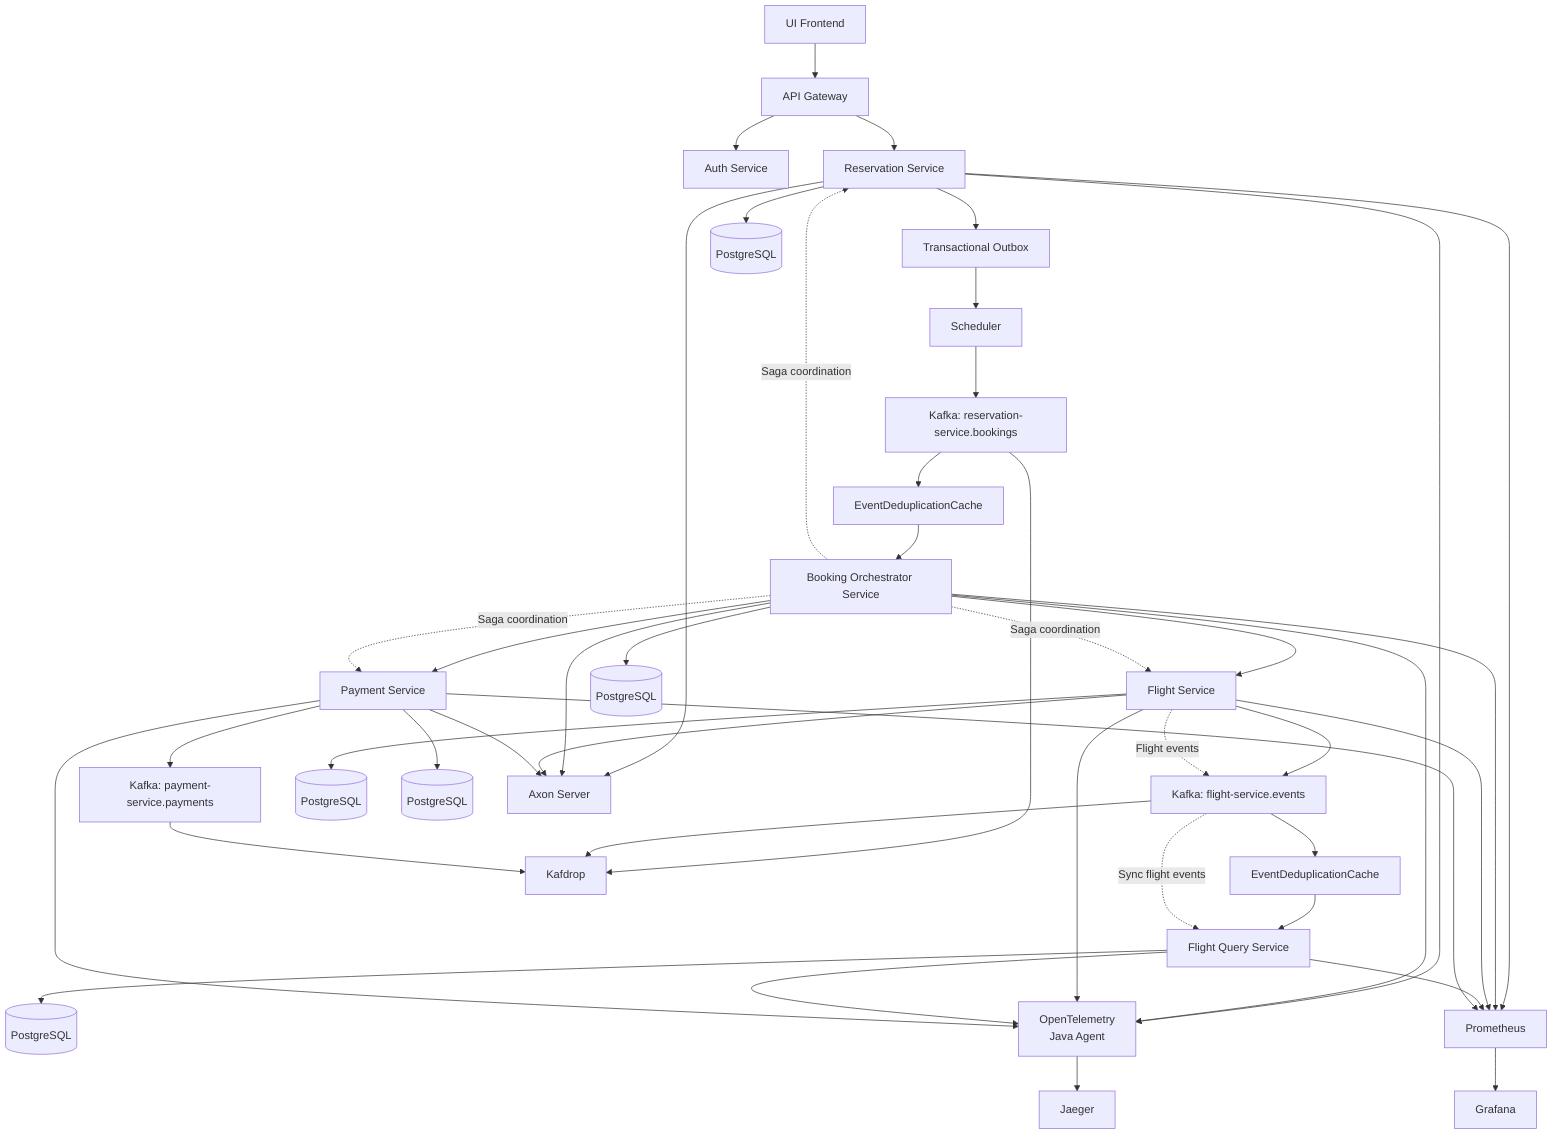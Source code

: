graph TD
UI[UI Frontend] --> GW[API Gateway]

GW --> AUTH[Auth Service]
GW --> RES[Reservation Service]

RES --> TOB[Transactional Outbox]
TOB --> SCH[Scheduler]

SCH --> KAFKA_RES_TOPIC[Kafka: reservation-service.bookings]
KAFKA_RES_TOPIC --> EDC1[EventDeduplicationCache]
EDC1 --> ORC[Booking Orchestrator Service]

ORC --> FLIGHT[Flight Service]
ORC --> PAY[Payment Service]

FLIGHT --> KAFKA_FLIGHT_TOPIC[Kafka: flight-service.events]
KAFKA_FLIGHT_TOPIC --> EDC2[EventDeduplicationCache]
EDC2 --> FQ[Flight Query Service]

PAY --> KAFKA_PAYMENT_TOPIC[Kafka: payment-service.payments]

%% Databases
RES --> PGRES[(PostgreSQL)]
ORC --> PGBOOK[(PostgreSQL)]
FLIGHT --> PGFLIGHT[(PostgreSQL)]
FQ --> PGQUERY[(PostgreSQL)]
PAY --> PGPAY[(PostgreSQL)]

%% Axon Server
RES --> AXON[Axon Server]
ORC --> AXON
FLIGHT --> AXON
PAY --> AXON

%% Tracing
RES --> OTEL[OpenTelemetry<br/>Java Agent]
ORC --> OTEL
FLIGHT --> OTEL
FQ --> OTEL
PAY --> OTEL

%% Monitoring
RES --> PROM[Prometheus]
ORC --> PROM
FLIGHT --> PROM
FQ --> PROM
PAY --> PROM
PROM --> GRAF[Grafana]

OTEL --> JAEGER[Jaeger]

%% Kafka UI
KAFKA_RES_TOPIC     --> KAFDROP[Kafdrop]
KAFKA_FLIGHT_TOPIC  --> KAFDROP
KAFKA_PAYMENT_TOPIC --> KAFDROP

%% Saga Pattern
ORC -.->|Saga coordination| FLIGHT
ORC -.->|Saga coordination| PAY
ORC -.->|Saga coordination| RES

%% Event Flow
FLIGHT -.->|Flight events| KAFKA_FLIGHT_TOPIC
KAFKA_FLIGHT_TOPIC -.->|Sync flight events| FQ
